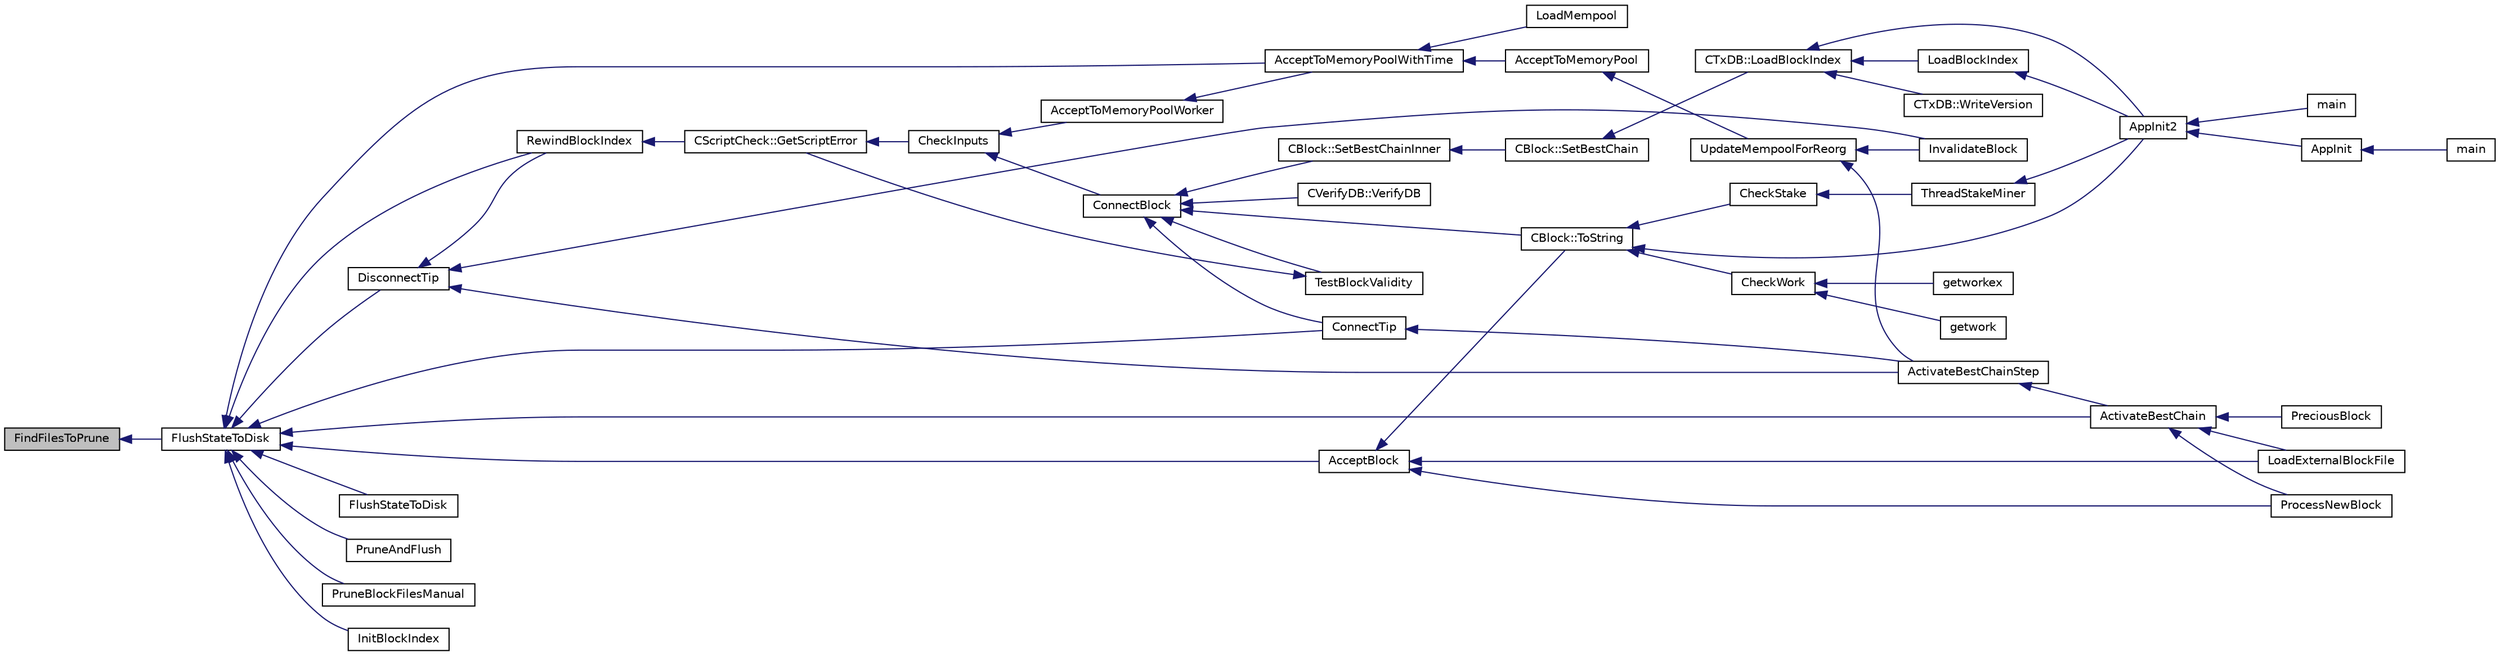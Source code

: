 digraph "FindFilesToPrune"
{
  edge [fontname="Helvetica",fontsize="10",labelfontname="Helvetica",labelfontsize="10"];
  node [fontname="Helvetica",fontsize="10",shape=record];
  rankdir="LR";
  Node2851 [label="FindFilesToPrune",height=0.2,width=0.4,color="black", fillcolor="grey75", style="filled", fontcolor="black"];
  Node2851 -> Node2852 [dir="back",color="midnightblue",fontsize="10",style="solid",fontname="Helvetica"];
  Node2852 [label="FlushStateToDisk",height=0.2,width=0.4,color="black", fillcolor="white", style="filled",URL="$dd/d7d/validation_8cpp.html#a788f3aaee688481378aa35a0e776718a",tooltip="Update the on-disk chain state. "];
  Node2852 -> Node2853 [dir="back",color="midnightblue",fontsize="10",style="solid",fontname="Helvetica"];
  Node2853 [label="AcceptToMemoryPoolWithTime",height=0.2,width=0.4,color="black", fillcolor="white", style="filled",URL="$dd/d7d/validation_8cpp.html#a7e5d2eb678cdda338b2dc803a2d4999f",tooltip="(try to) add transaction to memory pool with a specified acceptance time "];
  Node2853 -> Node2854 [dir="back",color="midnightblue",fontsize="10",style="solid",fontname="Helvetica"];
  Node2854 [label="AcceptToMemoryPool",height=0.2,width=0.4,color="black", fillcolor="white", style="filled",URL="$db/d38/validation_8h.html#a25cdf856fb2107e0e96fd6bf4c0619cb",tooltip="(try to) add transaction to memory pool plTxnReplaced will be appended to with all transactions repla..."];
  Node2854 -> Node2855 [dir="back",color="midnightblue",fontsize="10",style="solid",fontname="Helvetica"];
  Node2855 [label="UpdateMempoolForReorg",height=0.2,width=0.4,color="black", fillcolor="white", style="filled",URL="$dd/d7d/validation_8cpp.html#aaa1204b724d7b62f09ef22df4c6a592d"];
  Node2855 -> Node2856 [dir="back",color="midnightblue",fontsize="10",style="solid",fontname="Helvetica"];
  Node2856 [label="ActivateBestChainStep",height=0.2,width=0.4,color="black", fillcolor="white", style="filled",URL="$dd/d7d/validation_8cpp.html#a4e2b817360d39dc766271f51fc146c96",tooltip="Try to make some progress towards making pindexMostWork the active block. "];
  Node2856 -> Node2857 [dir="back",color="midnightblue",fontsize="10",style="solid",fontname="Helvetica"];
  Node2857 [label="ActivateBestChain",height=0.2,width=0.4,color="black", fillcolor="white", style="filled",URL="$db/d38/validation_8h.html#a81d9ced51eb72d4df66abddb00318b64",tooltip="Find the best known block, and make it the tip of the block chain. "];
  Node2857 -> Node2858 [dir="back",color="midnightblue",fontsize="10",style="solid",fontname="Helvetica"];
  Node2858 [label="PreciousBlock",height=0.2,width=0.4,color="black", fillcolor="white", style="filled",URL="$db/d38/validation_8h.html#a04e493dc156338a1b2f457f7a7feaaa9",tooltip="Mark a block as precious and reorganize. "];
  Node2857 -> Node2859 [dir="back",color="midnightblue",fontsize="10",style="solid",fontname="Helvetica"];
  Node2859 [label="ProcessNewBlock",height=0.2,width=0.4,color="black", fillcolor="white", style="filled",URL="$db/d38/validation_8h.html#a290fce59049c0951b8eb73f0129bf6f0",tooltip="Process an incoming block. "];
  Node2857 -> Node2860 [dir="back",color="midnightblue",fontsize="10",style="solid",fontname="Helvetica"];
  Node2860 [label="LoadExternalBlockFile",height=0.2,width=0.4,color="black", fillcolor="white", style="filled",URL="$db/d38/validation_8h.html#a2233339a13d09038cf2e46f4d0144be4",tooltip="Import blocks from an external file. "];
  Node2855 -> Node2861 [dir="back",color="midnightblue",fontsize="10",style="solid",fontname="Helvetica"];
  Node2861 [label="InvalidateBlock",height=0.2,width=0.4,color="black", fillcolor="white", style="filled",URL="$db/d38/validation_8h.html#adf70cddb5b3b3218a7f22da08dc4a456",tooltip="Mark a block as invalid. "];
  Node2853 -> Node2862 [dir="back",color="midnightblue",fontsize="10",style="solid",fontname="Helvetica"];
  Node2862 [label="LoadMempool",height=0.2,width=0.4,color="black", fillcolor="white", style="filled",URL="$db/d38/validation_8h.html#adea951730b49ef41e5390df5be8d3f1b",tooltip="Load the mempool from disk. "];
  Node2852 -> Node2863 [dir="back",color="midnightblue",fontsize="10",style="solid",fontname="Helvetica"];
  Node2863 [label="FlushStateToDisk",height=0.2,width=0.4,color="black", fillcolor="white", style="filled",URL="$db/d38/validation_8h.html#a0d01c135cc5a05475e3dc3910c9888da",tooltip="Flush all state, indexes and buffers to disk. "];
  Node2852 -> Node2864 [dir="back",color="midnightblue",fontsize="10",style="solid",fontname="Helvetica"];
  Node2864 [label="PruneAndFlush",height=0.2,width=0.4,color="black", fillcolor="white", style="filled",URL="$db/d38/validation_8h.html#afccc404d3f648d7834ee7522ca348b41",tooltip="Prune block files and flush state to disk. "];
  Node2852 -> Node2865 [dir="back",color="midnightblue",fontsize="10",style="solid",fontname="Helvetica"];
  Node2865 [label="DisconnectTip",height=0.2,width=0.4,color="black", fillcolor="white", style="filled",URL="$dd/d7d/validation_8cpp.html#af22a75696068786d303019f31f29eb9e",tooltip="Disconnect chainActive&#39;s tip. "];
  Node2865 -> Node2856 [dir="back",color="midnightblue",fontsize="10",style="solid",fontname="Helvetica"];
  Node2865 -> Node2861 [dir="back",color="midnightblue",fontsize="10",style="solid",fontname="Helvetica"];
  Node2865 -> Node2866 [dir="back",color="midnightblue",fontsize="10",style="solid",fontname="Helvetica"];
  Node2866 [label="RewindBlockIndex",height=0.2,width=0.4,color="black", fillcolor="white", style="filled",URL="$db/d38/validation_8h.html#a2e51de180124822c526ac8f82777fa32",tooltip="When there are blocks in the active chain with missing data, rewind the chainstate and remove them fr..."];
  Node2866 -> Node2867 [dir="back",color="midnightblue",fontsize="10",style="solid",fontname="Helvetica"];
  Node2867 [label="CScriptCheck::GetScriptError",height=0.2,width=0.4,color="black", fillcolor="white", style="filled",URL="$df/d12/class_c_script_check.html#a1340496c37e521c253606b5957173afd"];
  Node2867 -> Node2868 [dir="back",color="midnightblue",fontsize="10",style="solid",fontname="Helvetica"];
  Node2868 [label="CheckInputs",height=0.2,width=0.4,color="black", fillcolor="white", style="filled",URL="$dd/d7d/validation_8cpp.html#a48897c72856156ef5606fc27fe1954f3",tooltip="Check whether all inputs of this transaction are valid (no double spends, scripts & sigs..."];
  Node2868 -> Node2869 [dir="back",color="midnightblue",fontsize="10",style="solid",fontname="Helvetica"];
  Node2869 [label="AcceptToMemoryPoolWorker",height=0.2,width=0.4,color="black", fillcolor="white", style="filled",URL="$dd/d7d/validation_8cpp.html#a274b0623037c72315662a07ecf760176"];
  Node2869 -> Node2853 [dir="back",color="midnightblue",fontsize="10",style="solid",fontname="Helvetica"];
  Node2868 -> Node2870 [dir="back",color="midnightblue",fontsize="10",style="solid",fontname="Helvetica"];
  Node2870 [label="ConnectBlock",height=0.2,width=0.4,color="black", fillcolor="white", style="filled",URL="$dd/d7d/validation_8cpp.html#afafbb35ee38b98e832fcb8b159942055",tooltip="Apply the effects of this block (with given index) on the UTXO set represented by coins..."];
  Node2870 -> Node2871 [dir="back",color="midnightblue",fontsize="10",style="solid",fontname="Helvetica"];
  Node2871 [label="CBlock::SetBestChainInner",height=0.2,width=0.4,color="black", fillcolor="white", style="filled",URL="$d3/d51/class_c_block.html#a82c90ccbecf89a38ff56d8429514e2c2"];
  Node2871 -> Node2872 [dir="back",color="midnightblue",fontsize="10",style="solid",fontname="Helvetica"];
  Node2872 [label="CBlock::SetBestChain",height=0.2,width=0.4,color="black", fillcolor="white", style="filled",URL="$d3/d51/class_c_block.html#a6e308b2d75d1cfc4a75eda36feb60ca1"];
  Node2872 -> Node2873 [dir="back",color="midnightblue",fontsize="10",style="solid",fontname="Helvetica"];
  Node2873 [label="CTxDB::LoadBlockIndex",height=0.2,width=0.4,color="black", fillcolor="white", style="filled",URL="$d9/d8d/class_c_tx_d_b.html#abcb9df0821d996f811f6604b452a26a0"];
  Node2873 -> Node2874 [dir="back",color="midnightblue",fontsize="10",style="solid",fontname="Helvetica"];
  Node2874 [label="AppInit2",height=0.2,width=0.4,color="black", fillcolor="white", style="filled",URL="$d8/dc0/init_8h.html#a1a4c1bfbf6ba1db77e988b89b9cadfd3",tooltip="Initialize ion. "];
  Node2874 -> Node2875 [dir="back",color="midnightblue",fontsize="10",style="solid",fontname="Helvetica"];
  Node2875 [label="AppInit",height=0.2,width=0.4,color="black", fillcolor="white", style="filled",URL="$d4/d35/iond_8cpp.html#ac59316b767e6984e1285f0531275286b"];
  Node2875 -> Node2876 [dir="back",color="midnightblue",fontsize="10",style="solid",fontname="Helvetica"];
  Node2876 [label="main",height=0.2,width=0.4,color="black", fillcolor="white", style="filled",URL="$d4/d35/iond_8cpp.html#a0ddf1224851353fc92bfbff6f499fa97"];
  Node2874 -> Node2877 [dir="back",color="midnightblue",fontsize="10",style="solid",fontname="Helvetica"];
  Node2877 [label="main",height=0.2,width=0.4,color="black", fillcolor="white", style="filled",URL="$d5/d2d/ion_8cpp.html#a0ddf1224851353fc92bfbff6f499fa97"];
  Node2873 -> Node2878 [dir="back",color="midnightblue",fontsize="10",style="solid",fontname="Helvetica"];
  Node2878 [label="LoadBlockIndex",height=0.2,width=0.4,color="black", fillcolor="white", style="filled",URL="$d4/dbf/main_8h.html#a367f303d34b8a5501ac4d77bebab578c"];
  Node2878 -> Node2874 [dir="back",color="midnightblue",fontsize="10",style="solid",fontname="Helvetica"];
  Node2873 -> Node2879 [dir="back",color="midnightblue",fontsize="10",style="solid",fontname="Helvetica"];
  Node2879 [label="CTxDB::WriteVersion",height=0.2,width=0.4,color="black", fillcolor="white", style="filled",URL="$d9/d8d/class_c_tx_d_b.html#aa30dbf235b1c229896097e1eb1ea9520"];
  Node2870 -> Node2880 [dir="back",color="midnightblue",fontsize="10",style="solid",fontname="Helvetica"];
  Node2880 [label="CBlock::ToString",height=0.2,width=0.4,color="black", fillcolor="white", style="filled",URL="$d3/d51/class_c_block.html#a0e8a98f10831c00ae76b3a831c4804e5"];
  Node2880 -> Node2874 [dir="back",color="midnightblue",fontsize="10",style="solid",fontname="Helvetica"];
  Node2880 -> Node2881 [dir="back",color="midnightblue",fontsize="10",style="solid",fontname="Helvetica"];
  Node2881 [label="CheckWork",height=0.2,width=0.4,color="black", fillcolor="white", style="filled",URL="$de/d13/miner_8h.html#aadd8a05aa6d8fae1c0f4daa5e971a12a",tooltip="Check mined proof-of-work block. "];
  Node2881 -> Node2882 [dir="back",color="midnightblue",fontsize="10",style="solid",fontname="Helvetica"];
  Node2882 [label="getworkex",height=0.2,width=0.4,color="black", fillcolor="white", style="filled",URL="$d4/ddd/rpcmining_8cpp.html#aa40f86dc468a3f2ef4a3bba99e20a069"];
  Node2881 -> Node2883 [dir="back",color="midnightblue",fontsize="10",style="solid",fontname="Helvetica"];
  Node2883 [label="getwork",height=0.2,width=0.4,color="black", fillcolor="white", style="filled",URL="$d4/ddd/rpcmining_8cpp.html#a356be62c93d38267a7da9e1cb644d547"];
  Node2880 -> Node2884 [dir="back",color="midnightblue",fontsize="10",style="solid",fontname="Helvetica"];
  Node2884 [label="CheckStake",height=0.2,width=0.4,color="black", fillcolor="white", style="filled",URL="$de/d13/miner_8h.html#a68be4bcfa03b86095641eac5ca996fed",tooltip="Check mined proof-of-stake block. "];
  Node2884 -> Node2885 [dir="back",color="midnightblue",fontsize="10",style="solid",fontname="Helvetica"];
  Node2885 [label="ThreadStakeMiner",height=0.2,width=0.4,color="black", fillcolor="white", style="filled",URL="$d6/de3/miner_8cpp.html#a31faece5ef0e403969b3d3debd79b352"];
  Node2885 -> Node2874 [dir="back",color="midnightblue",fontsize="10",style="solid",fontname="Helvetica"];
  Node2870 -> Node2886 [dir="back",color="midnightblue",fontsize="10",style="solid",fontname="Helvetica"];
  Node2886 [label="ConnectTip",height=0.2,width=0.4,color="black", fillcolor="white", style="filled",URL="$dd/d7d/validation_8cpp.html#a6aed3630ddc1f0822daf257250d4799a",tooltip="Connect a new block to chainActive. "];
  Node2886 -> Node2856 [dir="back",color="midnightblue",fontsize="10",style="solid",fontname="Helvetica"];
  Node2870 -> Node2887 [dir="back",color="midnightblue",fontsize="10",style="solid",fontname="Helvetica"];
  Node2887 [label="TestBlockValidity",height=0.2,width=0.4,color="black", fillcolor="white", style="filled",URL="$db/d38/validation_8h.html#a12c39e969c9077605ae8a91730fb78d3",tooltip="Check a block is completely valid from start to finish (only works on top of our current best block..."];
  Node2887 -> Node2867 [dir="back",color="midnightblue",fontsize="10",style="solid",fontname="Helvetica"];
  Node2870 -> Node2888 [dir="back",color="midnightblue",fontsize="10",style="solid",fontname="Helvetica"];
  Node2888 [label="CVerifyDB::VerifyDB",height=0.2,width=0.4,color="black", fillcolor="white", style="filled",URL="$d7/da0/class_c_verify_d_b.html#af12e07230f20d23cf01d417d0e785c49"];
  Node2852 -> Node2886 [dir="back",color="midnightblue",fontsize="10",style="solid",fontname="Helvetica"];
  Node2852 -> Node2857 [dir="back",color="midnightblue",fontsize="10",style="solid",fontname="Helvetica"];
  Node2852 -> Node2889 [dir="back",color="midnightblue",fontsize="10",style="solid",fontname="Helvetica"];
  Node2889 [label="AcceptBlock",height=0.2,width=0.4,color="black", fillcolor="white", style="filled",URL="$dd/d7d/validation_8cpp.html#aaa7054d6767ac72da76062adba62e296",tooltip="Store block on disk. "];
  Node2889 -> Node2880 [dir="back",color="midnightblue",fontsize="10",style="solid",fontname="Helvetica"];
  Node2889 -> Node2859 [dir="back",color="midnightblue",fontsize="10",style="solid",fontname="Helvetica"];
  Node2889 -> Node2860 [dir="back",color="midnightblue",fontsize="10",style="solid",fontname="Helvetica"];
  Node2852 -> Node2890 [dir="back",color="midnightblue",fontsize="10",style="solid",fontname="Helvetica"];
  Node2890 [label="PruneBlockFilesManual",height=0.2,width=0.4,color="black", fillcolor="white", style="filled",URL="$db/d38/validation_8h.html#a173f79e71650a53a095bc1d88d77d6f9",tooltip="Prune block files up to a given height. "];
  Node2852 -> Node2866 [dir="back",color="midnightblue",fontsize="10",style="solid",fontname="Helvetica"];
  Node2852 -> Node2891 [dir="back",color="midnightblue",fontsize="10",style="solid",fontname="Helvetica"];
  Node2891 [label="InitBlockIndex",height=0.2,width=0.4,color="black", fillcolor="white", style="filled",URL="$db/d38/validation_8h.html#aaf2e19311fff6b9cd421a9a9d59f7ff1",tooltip="Initialize a new block tree database + block data on disk. "];
}
